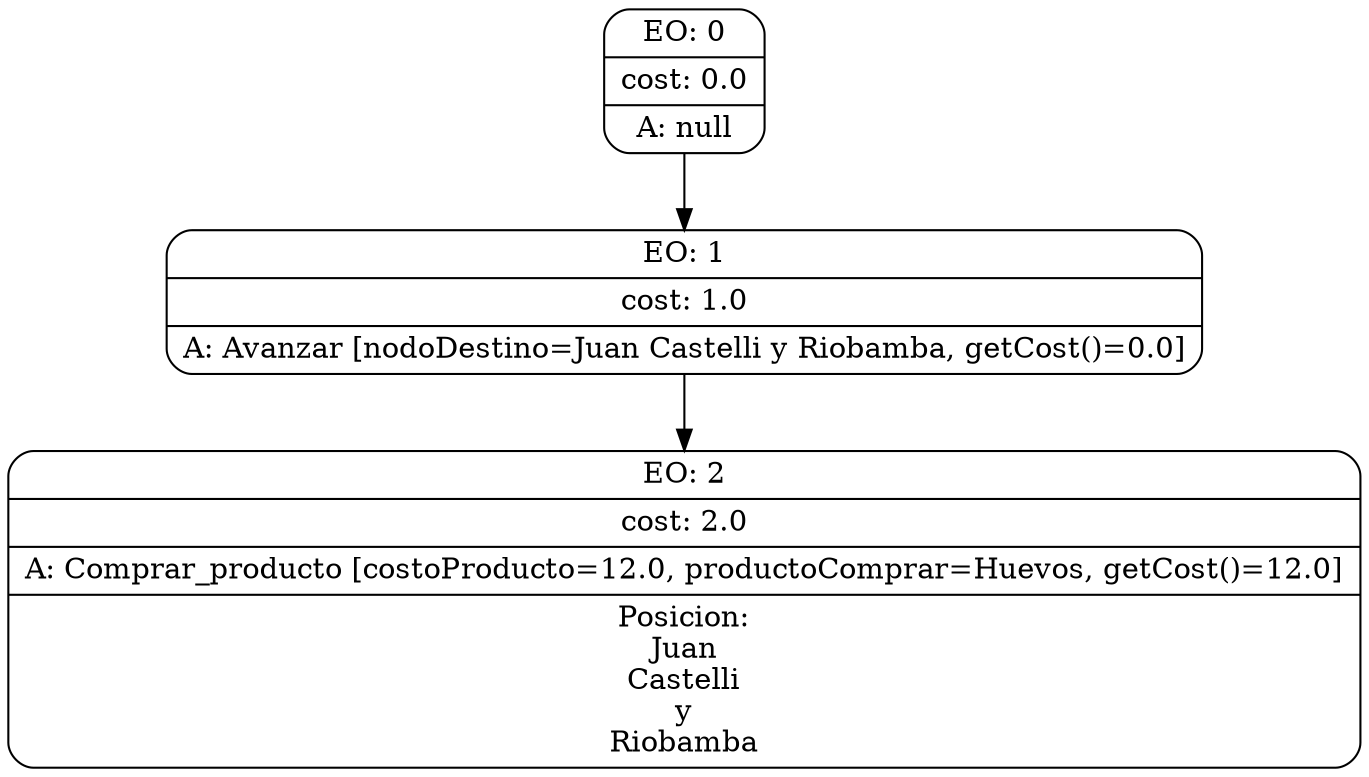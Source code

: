 digraph g {
node [shape = Mrecord];
nodo0[label="{EO: 0|cost: 0.0|A: null}"]
nodo1[label="{EO: 1|cost: 1.0|A: Avanzar [nodoDestino=Juan Castelli y Riobamba, getCost()=0.0]}"]
nodo2[label="{EO: 2|cost: 2.0|A: Comprar_producto [costoProducto=12.0, productoComprar=Huevos, getCost()=12.0]|Posicion:\nJuan\nCastelli\ny\nRiobamba}"]

nodo1 -> nodo2;

nodo0 -> nodo1;


}